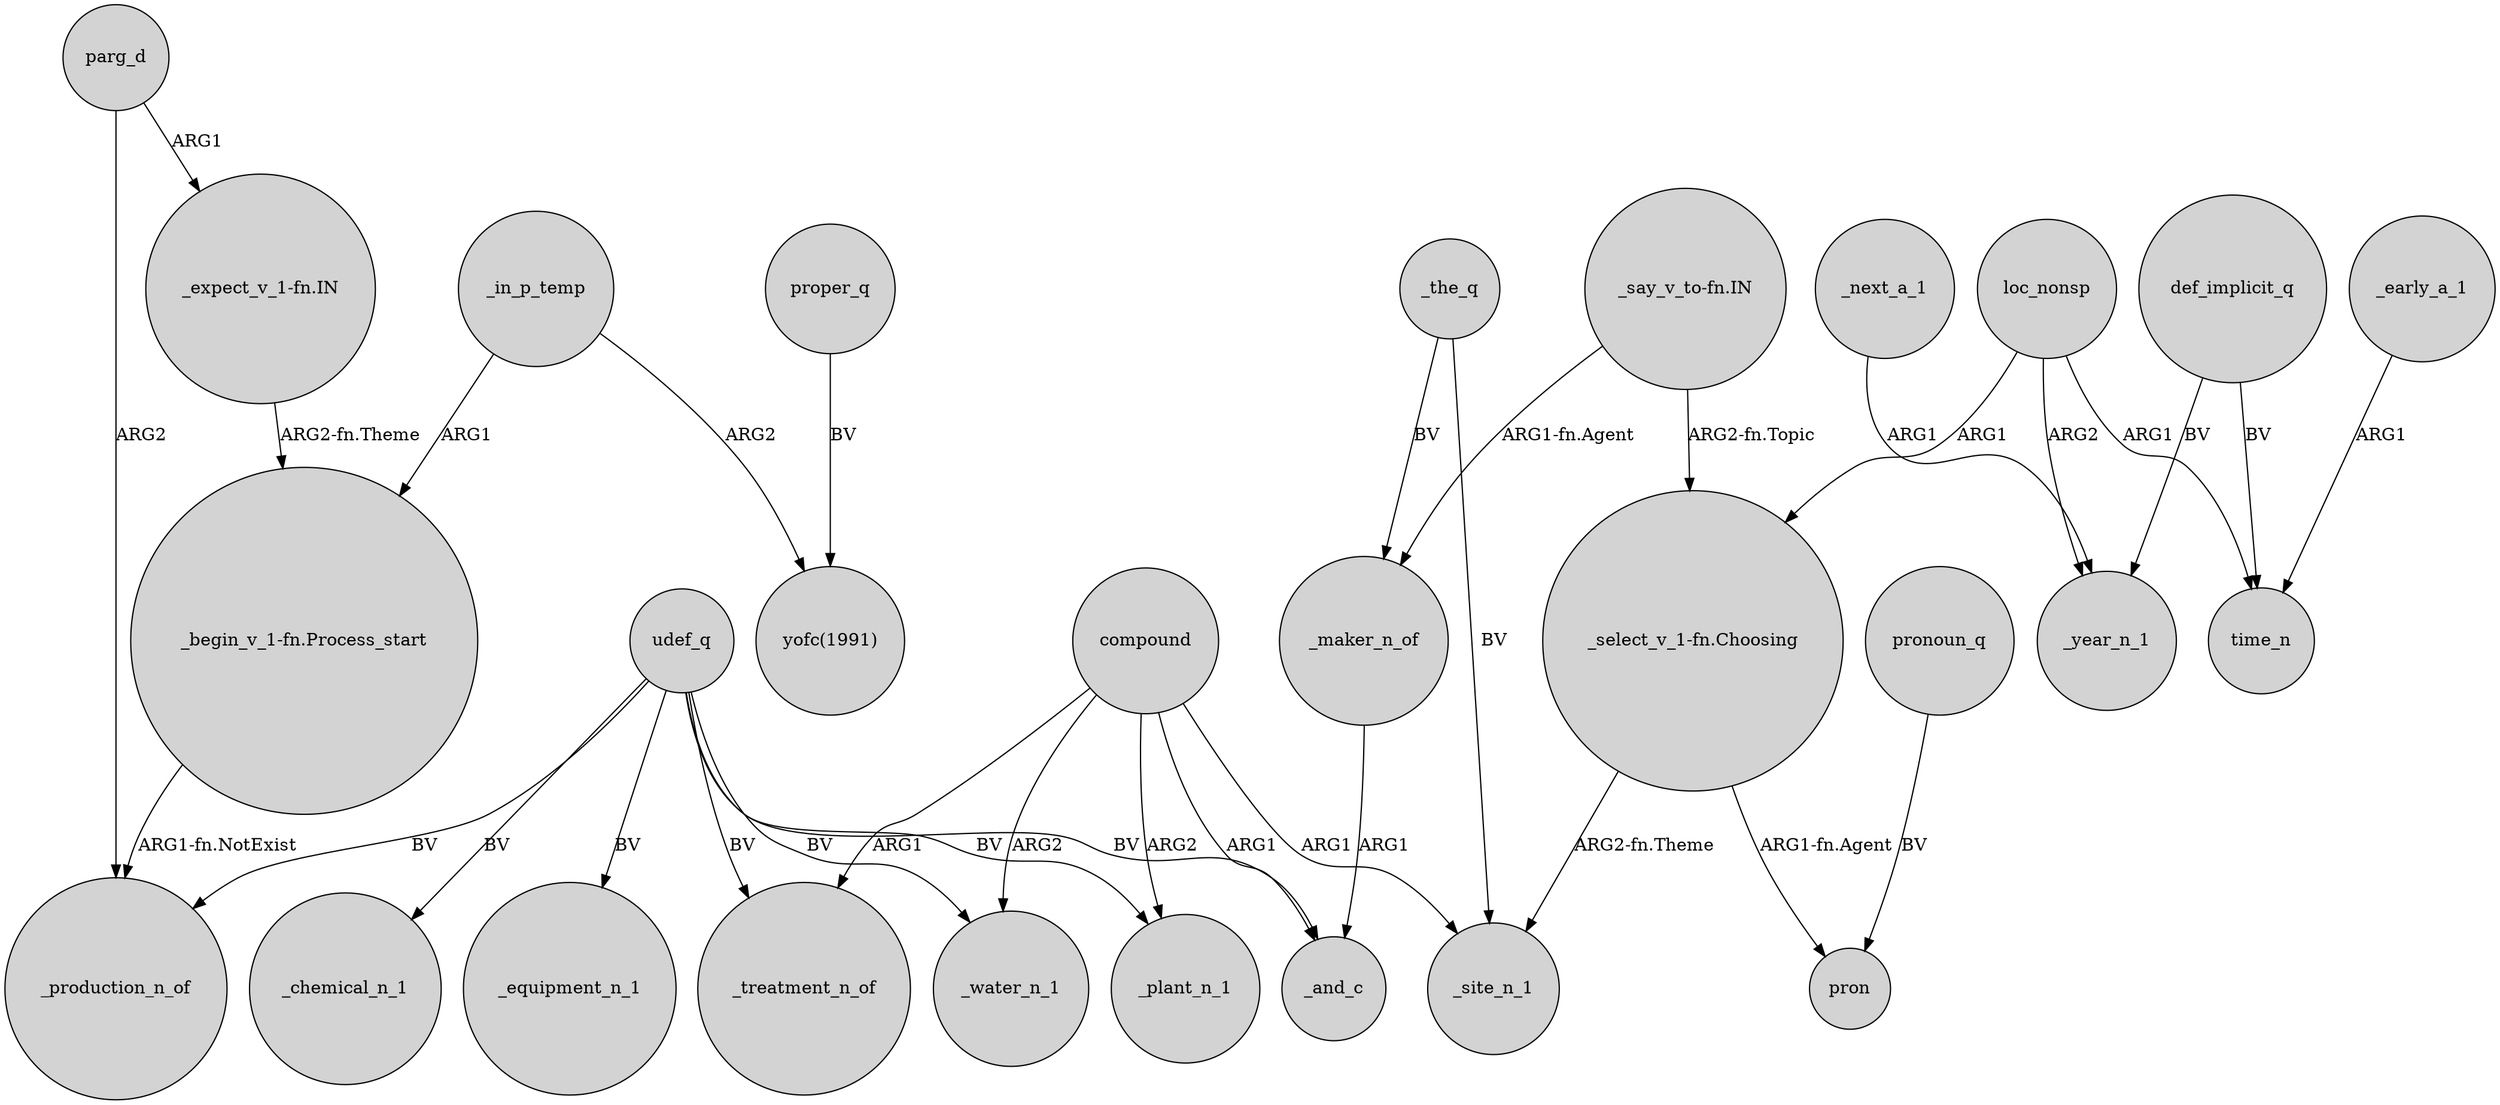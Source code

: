 digraph {
	node [shape=circle style=filled]
	_maker_n_of -> _and_c [label=ARG1]
	udef_q -> _production_n_of [label=BV]
	_the_q -> _site_n_1 [label=BV]
	udef_q -> _equipment_n_1 [label=BV]
	def_implicit_q -> _year_n_1 [label=BV]
	"_say_v_to-fn.IN" -> "_select_v_1-fn.Choosing" [label="ARG2-fn.Topic"]
	proper_q -> "yofc(1991)" [label=BV]
	compound -> _water_n_1 [label=ARG2]
	_the_q -> _maker_n_of [label=BV]
	loc_nonsp -> time_n [label=ARG1]
	parg_d -> _production_n_of [label=ARG2]
	"_select_v_1-fn.Choosing" -> _site_n_1 [label="ARG2-fn.Theme"]
	pronoun_q -> pron [label=BV]
	loc_nonsp -> "_select_v_1-fn.Choosing" [label=ARG1]
	udef_q -> _water_n_1 [label=BV]
	_in_p_temp -> "_begin_v_1-fn.Process_start" [label=ARG1]
	_next_a_1 -> _year_n_1 [label=ARG1]
	compound -> _plant_n_1 [label=ARG2]
	compound -> _and_c [label=ARG1]
	loc_nonsp -> _year_n_1 [label=ARG2]
	parg_d -> "_expect_v_1-fn.IN" [label=ARG1]
	udef_q -> _plant_n_1 [label=BV]
	"_begin_v_1-fn.Process_start" -> _production_n_of [label="ARG1-fn.NotExist"]
	"_select_v_1-fn.Choosing" -> pron [label="ARG1-fn.Agent"]
	udef_q -> _treatment_n_of [label=BV]
	_early_a_1 -> time_n [label=ARG1]
	"_say_v_to-fn.IN" -> _maker_n_of [label="ARG1-fn.Agent"]
	"_expect_v_1-fn.IN" -> "_begin_v_1-fn.Process_start" [label="ARG2-fn.Theme"]
	udef_q -> _and_c [label=BV]
	compound -> _site_n_1 [label=ARG1]
	_in_p_temp -> "yofc(1991)" [label=ARG2]
	compound -> _treatment_n_of [label=ARG1]
	udef_q -> _chemical_n_1 [label=BV]
	def_implicit_q -> time_n [label=BV]
}
